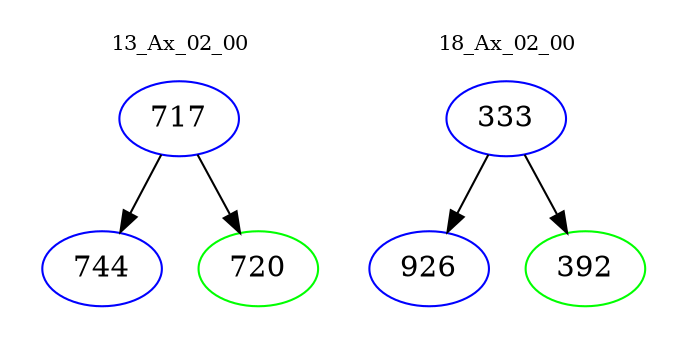digraph{
subgraph cluster_0 {
color = white
label = "13_Ax_02_00";
fontsize=10;
T0_717 [label="717", color="blue"]
T0_717 -> T0_744 [color="black"]
T0_744 [label="744", color="blue"]
T0_717 -> T0_720 [color="black"]
T0_720 [label="720", color="green"]
}
subgraph cluster_1 {
color = white
label = "18_Ax_02_00";
fontsize=10;
T1_333 [label="333", color="blue"]
T1_333 -> T1_926 [color="black"]
T1_926 [label="926", color="blue"]
T1_333 -> T1_392 [color="black"]
T1_392 [label="392", color="green"]
}
}
